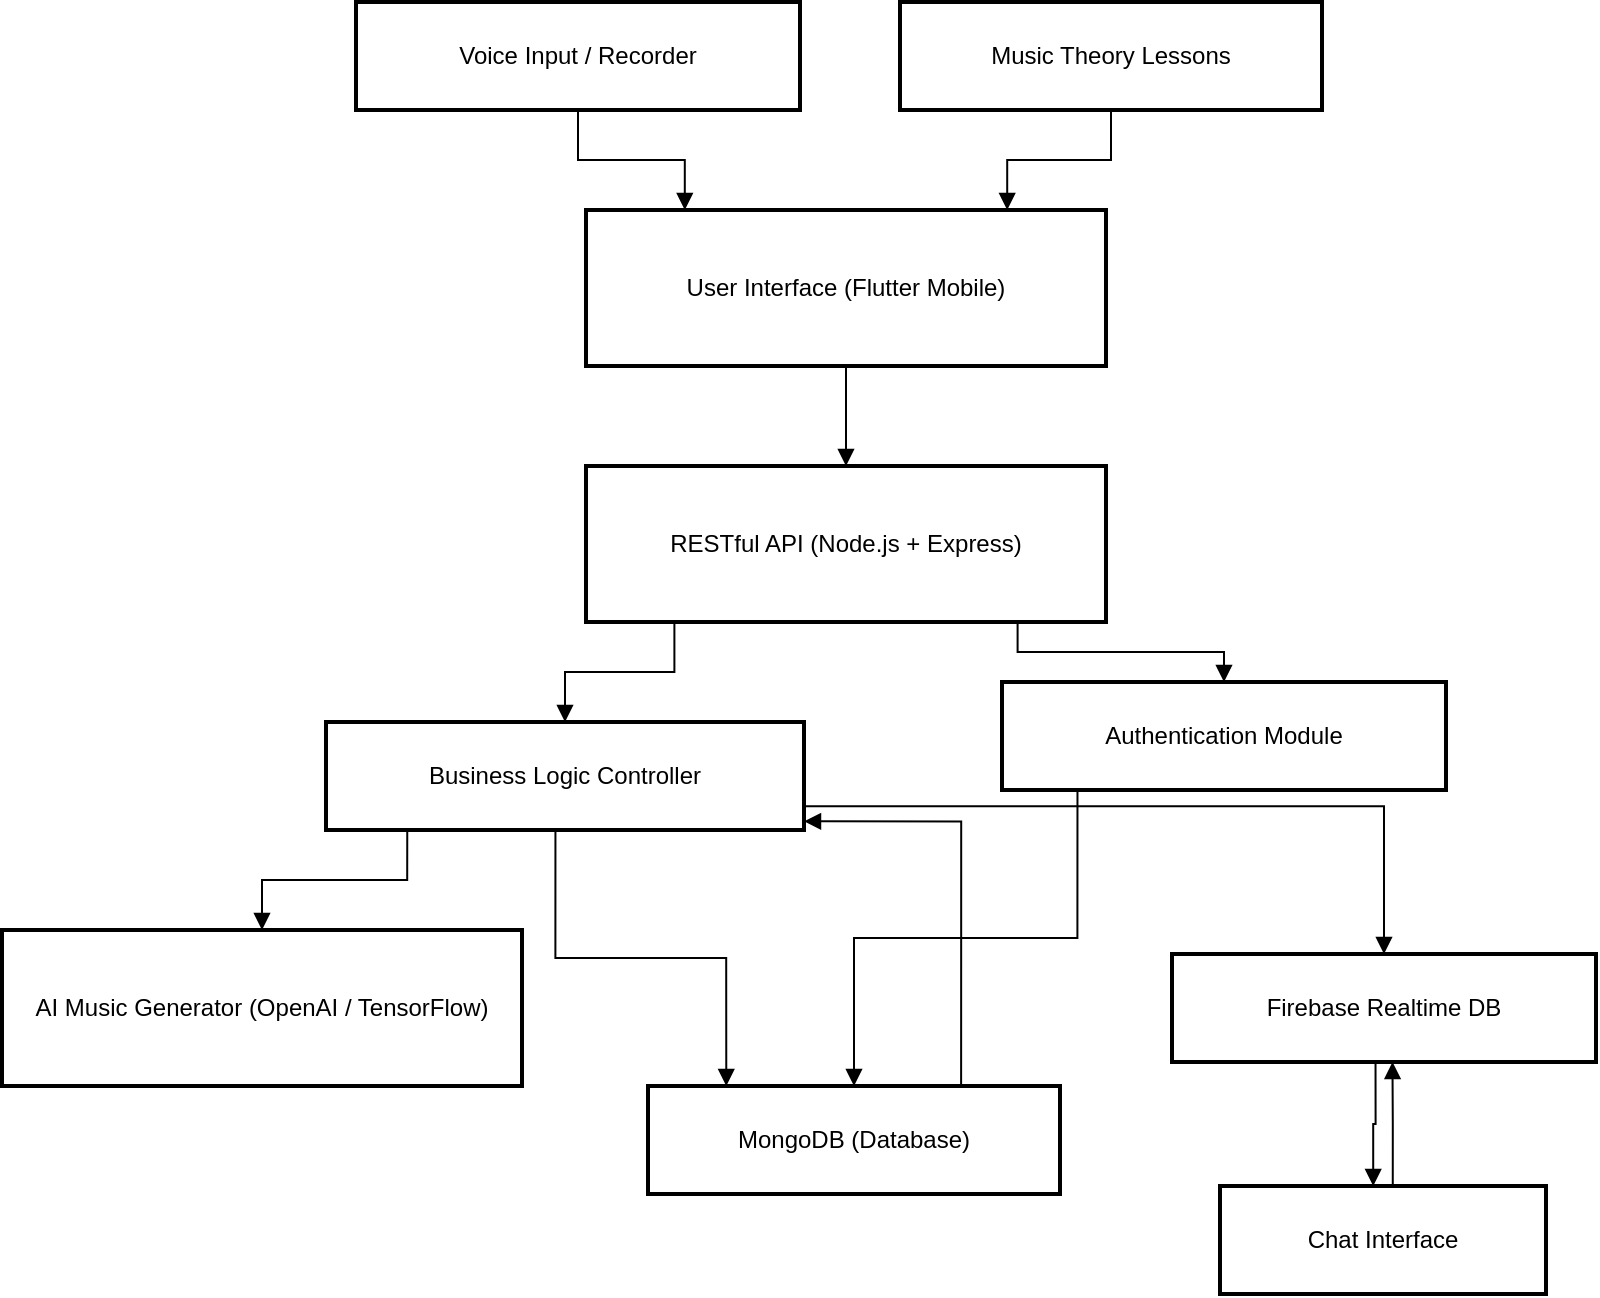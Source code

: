 <mxfile version="26.2.8">
  <diagram name="Page-1" id="mJ3UVpmQZkZTScgPRwcZ">
    <mxGraphModel dx="1188" dy="701" grid="1" gridSize="10" guides="1" tooltips="1" connect="1" arrows="1" fold="1" page="1" pageScale="1" pageWidth="850" pageHeight="1100" math="0" shadow="0">
      <root>
        <mxCell id="0" />
        <mxCell id="1" parent="0" />
        <mxCell id="ZRFezeCXcrxxIDTXpZLv-1" value="User Interface (Flutter Mobile)" style="whiteSpace=wrap;strokeWidth=2;" vertex="1" parent="1">
          <mxGeometry x="312" y="974" width="260" height="78" as="geometry" />
        </mxCell>
        <mxCell id="ZRFezeCXcrxxIDTXpZLv-2" value="Voice Input / Recorder" style="whiteSpace=wrap;strokeWidth=2;" vertex="1" parent="1">
          <mxGeometry x="197" y="870" width="222" height="54" as="geometry" />
        </mxCell>
        <mxCell id="ZRFezeCXcrxxIDTXpZLv-3" value="Music Theory Lessons" style="whiteSpace=wrap;strokeWidth=2;" vertex="1" parent="1">
          <mxGeometry x="469" y="870" width="211" height="54" as="geometry" />
        </mxCell>
        <mxCell id="ZRFezeCXcrxxIDTXpZLv-4" value="Chat Interface" style="whiteSpace=wrap;strokeWidth=2;" vertex="1" parent="1">
          <mxGeometry x="629" y="1462" width="163" height="54" as="geometry" />
        </mxCell>
        <mxCell id="ZRFezeCXcrxxIDTXpZLv-5" value="RESTful API (Node.js + Express)" style="whiteSpace=wrap;strokeWidth=2;" vertex="1" parent="1">
          <mxGeometry x="312" y="1102" width="260" height="78" as="geometry" />
        </mxCell>
        <mxCell id="ZRFezeCXcrxxIDTXpZLv-6" value="Business Logic Controller" style="whiteSpace=wrap;strokeWidth=2;" vertex="1" parent="1">
          <mxGeometry x="182" y="1230" width="239" height="54" as="geometry" />
        </mxCell>
        <mxCell id="ZRFezeCXcrxxIDTXpZLv-7" value="Authentication Module" style="whiteSpace=wrap;strokeWidth=2;" vertex="1" parent="1">
          <mxGeometry x="520" y="1210" width="222" height="54" as="geometry" />
        </mxCell>
        <mxCell id="ZRFezeCXcrxxIDTXpZLv-8" value="AI Music Generator (OpenAI / TensorFlow)" style="whiteSpace=wrap;strokeWidth=2;" vertex="1" parent="1">
          <mxGeometry x="20" y="1334" width="260" height="78" as="geometry" />
        </mxCell>
        <mxCell id="ZRFezeCXcrxxIDTXpZLv-9" value="MongoDB (Database)" style="whiteSpace=wrap;strokeWidth=2;" vertex="1" parent="1">
          <mxGeometry x="343" y="1412" width="206" height="54" as="geometry" />
        </mxCell>
        <mxCell id="ZRFezeCXcrxxIDTXpZLv-10" value="Firebase Realtime DB" style="whiteSpace=wrap;strokeWidth=2;" vertex="1" parent="1">
          <mxGeometry x="605" y="1346" width="212" height="54" as="geometry" />
        </mxCell>
        <mxCell id="ZRFezeCXcrxxIDTXpZLv-11" value="" style="curved=1;startArrow=none;endArrow=block;exitX=0.5;exitY=1;entryX=0.5;entryY=0;rounded=0;" edge="1" parent="1" source="ZRFezeCXcrxxIDTXpZLv-1" target="ZRFezeCXcrxxIDTXpZLv-5">
          <mxGeometry relative="1" as="geometry">
            <Array as="points" />
          </mxGeometry>
        </mxCell>
        <mxCell id="ZRFezeCXcrxxIDTXpZLv-12" value="" style="startArrow=none;endArrow=block;exitX=0.5;exitY=1;entryX=0.19;entryY=0;rounded=0;edgeStyle=orthogonalEdgeStyle;" edge="1" parent="1" source="ZRFezeCXcrxxIDTXpZLv-2" target="ZRFezeCXcrxxIDTXpZLv-1">
          <mxGeometry relative="1" as="geometry" />
        </mxCell>
        <mxCell id="ZRFezeCXcrxxIDTXpZLv-13" value="" style="startArrow=none;endArrow=block;exitX=0.5;exitY=1;entryX=0.81;entryY=0;rounded=0;edgeStyle=orthogonalEdgeStyle;" edge="1" parent="1" source="ZRFezeCXcrxxIDTXpZLv-3" target="ZRFezeCXcrxxIDTXpZLv-1">
          <mxGeometry relative="1" as="geometry" />
        </mxCell>
        <mxCell id="ZRFezeCXcrxxIDTXpZLv-14" value="" style="startArrow=none;endArrow=block;exitX=0.53;exitY=0;entryX=0.52;entryY=1;rounded=0;edgeStyle=orthogonalEdgeStyle;" edge="1" parent="1" source="ZRFezeCXcrxxIDTXpZLv-4" target="ZRFezeCXcrxxIDTXpZLv-10">
          <mxGeometry relative="1" as="geometry" />
        </mxCell>
        <mxCell id="ZRFezeCXcrxxIDTXpZLv-15" value="" style="startArrow=none;endArrow=block;exitX=0.17;exitY=1;entryX=0.5;entryY=0;rounded=0;edgeStyle=orthogonalEdgeStyle;" edge="1" parent="1" source="ZRFezeCXcrxxIDTXpZLv-5" target="ZRFezeCXcrxxIDTXpZLv-6">
          <mxGeometry relative="1" as="geometry" />
        </mxCell>
        <mxCell id="ZRFezeCXcrxxIDTXpZLv-16" value="" style="startArrow=none;endArrow=block;exitX=0.83;exitY=1;entryX=0.5;entryY=0;rounded=0;edgeStyle=orthogonalEdgeStyle;" edge="1" parent="1" source="ZRFezeCXcrxxIDTXpZLv-5" target="ZRFezeCXcrxxIDTXpZLv-7">
          <mxGeometry relative="1" as="geometry" />
        </mxCell>
        <mxCell id="ZRFezeCXcrxxIDTXpZLv-17" value="" style="startArrow=none;endArrow=block;exitX=0.48;exitY=1;entryX=0.19;entryY=0;rounded=0;edgeStyle=orthogonalEdgeStyle;" edge="1" parent="1" source="ZRFezeCXcrxxIDTXpZLv-6" target="ZRFezeCXcrxxIDTXpZLv-9">
          <mxGeometry relative="1" as="geometry" />
        </mxCell>
        <mxCell id="ZRFezeCXcrxxIDTXpZLv-18" value="" style="startArrow=none;endArrow=block;exitX=0.17;exitY=1;entryX=0.5;entryY=0;rounded=0;edgeStyle=orthogonalEdgeStyle;" edge="1" parent="1" source="ZRFezeCXcrxxIDTXpZLv-6" target="ZRFezeCXcrxxIDTXpZLv-8">
          <mxGeometry relative="1" as="geometry" />
        </mxCell>
        <mxCell id="ZRFezeCXcrxxIDTXpZLv-19" value="" style="startArrow=none;endArrow=block;exitX=0.17;exitY=1;entryX=0.5;entryY=0;rounded=0;edgeStyle=orthogonalEdgeStyle;" edge="1" parent="1" source="ZRFezeCXcrxxIDTXpZLv-7" target="ZRFezeCXcrxxIDTXpZLv-9">
          <mxGeometry relative="1" as="geometry" />
        </mxCell>
        <mxCell id="ZRFezeCXcrxxIDTXpZLv-20" value="" style="startArrow=none;endArrow=block;exitX=1;exitY=0.78;entryX=0.5;entryY=0;rounded=0;edgeStyle=orthogonalEdgeStyle;" edge="1" parent="1" source="ZRFezeCXcrxxIDTXpZLv-6" target="ZRFezeCXcrxxIDTXpZLv-10">
          <mxGeometry relative="1" as="geometry" />
        </mxCell>
        <mxCell id="ZRFezeCXcrxxIDTXpZLv-21" value="" style="startArrow=none;endArrow=block;exitX=0.76;exitY=0;entryX=1;entryY=0.92;rounded=0;edgeStyle=orthogonalEdgeStyle;" edge="1" parent="1" source="ZRFezeCXcrxxIDTXpZLv-9" target="ZRFezeCXcrxxIDTXpZLv-6">
          <mxGeometry relative="1" as="geometry" />
        </mxCell>
        <mxCell id="ZRFezeCXcrxxIDTXpZLv-22" value="" style="startArrow=none;endArrow=block;exitX=0.48;exitY=1;entryX=0.47;entryY=0;rounded=0;edgeStyle=orthogonalEdgeStyle;" edge="1" parent="1" source="ZRFezeCXcrxxIDTXpZLv-10" target="ZRFezeCXcrxxIDTXpZLv-4">
          <mxGeometry relative="1" as="geometry" />
        </mxCell>
      </root>
    </mxGraphModel>
  </diagram>
</mxfile>
